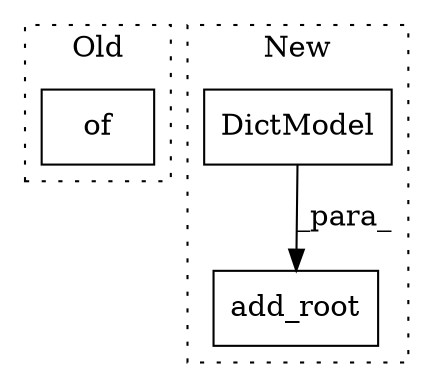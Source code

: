 digraph G {
subgraph cluster0 {
1 [label="of" a="32" s="20995" l="4" shape="box"];
label = "Old";
style="dotted";
}
subgraph cluster1 {
2 [label="DictModel" a="32" s="21385" l="11" shape="box"];
3 [label="add_root" a="32" s="21408,21423" l="9,1" shape="box"];
label = "New";
style="dotted";
}
2 -> 3 [label="_para_"];
}